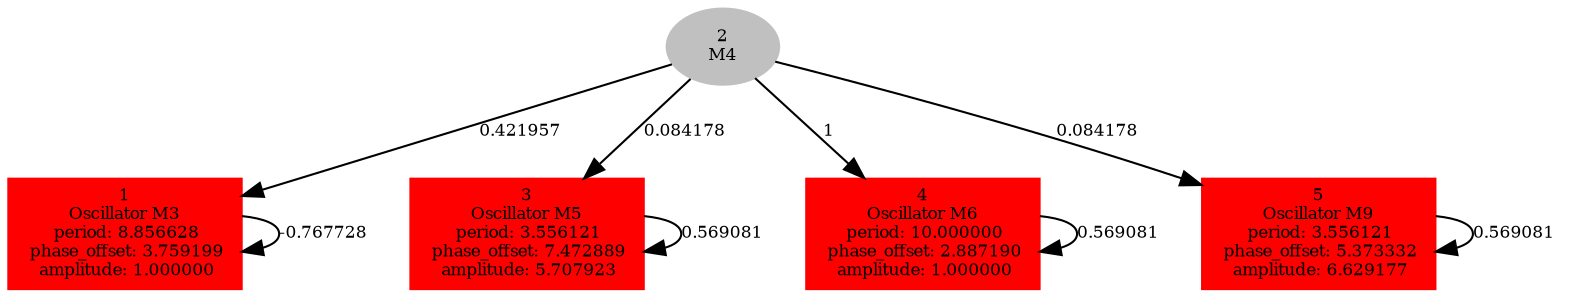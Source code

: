  digraph g{ forcelabels=true;
1 [label=<1<BR />Oscillator M3<BR /> period: 8.856628<BR /> phase_offset: 3.759199<BR /> amplitude: 1.000000>, shape=box,color=red,style=filled,fontsize=8];2[label=<2<BR/>M4>,color="grey",style=filled,fontsize=8];
3 [label=<3<BR />Oscillator M5<BR /> period: 3.556121<BR /> phase_offset: 7.472889<BR /> amplitude: 5.707923>, shape=box,color=red,style=filled,fontsize=8];4 [label=<4<BR />Oscillator M6<BR /> period: 10.000000<BR /> phase_offset: 2.887190<BR /> amplitude: 1.000000>, shape=box,color=red,style=filled,fontsize=8];5 [label=<5<BR />Oscillator M9<BR /> period: 3.556121<BR /> phase_offset: 5.373332<BR /> amplitude: 6.629177>, shape=box,color=red,style=filled,fontsize=8];1 -> 1[label="-0.767728 ",fontsize="8"];
2 -> 1[label="0.421957 ",fontsize="8"];
2 -> 3[label="0.084178 ",fontsize="8"];
2 -> 4[label="1 ",fontsize="8"];
2 -> 5[label="0.084178 ",fontsize="8"];
3 -> 3[label="0.569081 ",fontsize="8"];
4 -> 4[label="0.569081 ",fontsize="8"];
5 -> 5[label="0.569081 ",fontsize="8"];
 }
